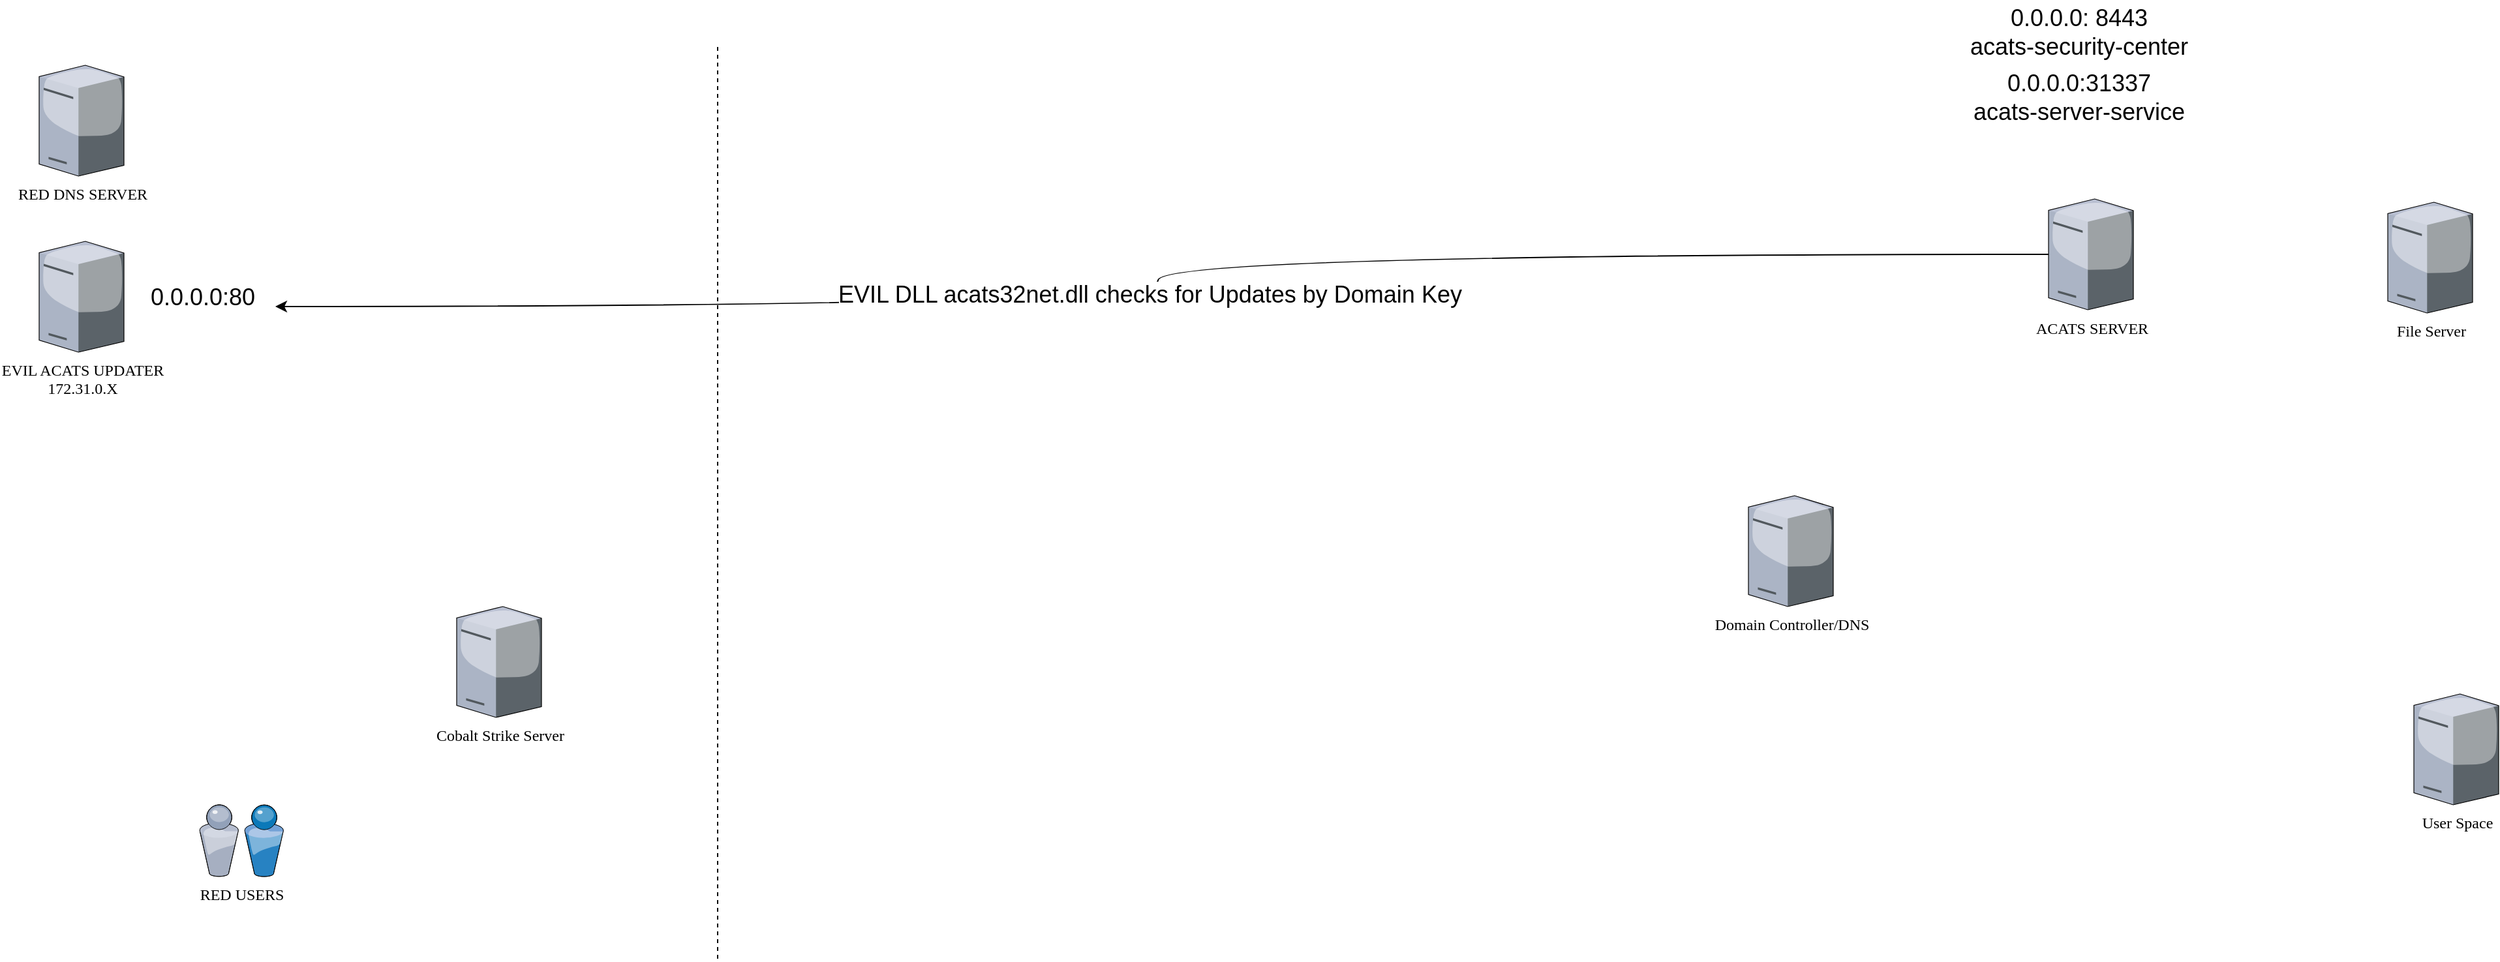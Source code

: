 <mxfile version="18.0.8" type="github">
  <diagram name="Page-1" id="822b0af5-4adb-64df-f703-e8dfc1f81529">
    <mxGraphModel dx="999" dy="973" grid="1" gridSize="10" guides="1" tooltips="1" connect="1" arrows="1" fold="1" page="1" pageScale="1" pageWidth="1100" pageHeight="850" background="none" math="0" shadow="0">
      <root>
        <mxCell id="0" />
        <mxCell id="1" parent="0" />
        <mxCell id="7d933b09d9755ecc-6" value="RED USERS" style="verticalLabelPosition=bottom;aspect=fixed;html=1;verticalAlign=top;strokeColor=none;shape=mxgraph.citrix.users;rounded=0;shadow=0;comic=0;fontFamily=Verdana;" parent="1" vertex="1">
          <mxGeometry x="202.75" y="652" width="64.5" height="55" as="geometry" />
        </mxCell>
        <mxCell id="7d933b09d9755ecc-9" value="EVIL ACATS UPDATER&lt;br&gt;172.31.0.X" style="verticalLabelPosition=bottom;aspect=fixed;html=1;verticalAlign=top;strokeColor=none;shape=mxgraph.citrix.tower_server;rounded=0;shadow=0;comic=0;fontFamily=Verdana;" parent="1" vertex="1">
          <mxGeometry x="80" y="220" width="65" height="85" as="geometry" />
        </mxCell>
        <mxCell id="7d933b09d9755ecc-34" value="Cobalt Strike Server&lt;br&gt;" style="verticalLabelPosition=bottom;aspect=fixed;html=1;verticalAlign=top;strokeColor=none;shape=mxgraph.citrix.tower_server;rounded=0;shadow=0;comic=0;fontFamily=Verdana;" parent="1" vertex="1">
          <mxGeometry x="400" y="500" width="65" height="85" as="geometry" />
        </mxCell>
        <mxCell id="7d933b09d9755ecc-38" value="File Server&lt;br&gt;" style="verticalLabelPosition=bottom;aspect=fixed;html=1;verticalAlign=top;strokeColor=none;shape=mxgraph.citrix.tower_server;rounded=0;shadow=0;comic=0;fontFamily=Verdana;" parent="1" vertex="1">
          <mxGeometry x="1880" y="190" width="65" height="85" as="geometry" />
        </mxCell>
        <mxCell id="PxHm3q9xVwT1R9bie0Qp-3" value="RED DNS SERVER" style="verticalLabelPosition=bottom;aspect=fixed;html=1;verticalAlign=top;strokeColor=none;shape=mxgraph.citrix.tower_server;rounded=0;shadow=0;comic=0;fontFamily=Verdana;" parent="1" vertex="1">
          <mxGeometry x="80" y="85" width="65" height="85" as="geometry" />
        </mxCell>
        <mxCell id="PxHm3q9xVwT1R9bie0Qp-8" value="Domain Controller/DNS" style="verticalLabelPosition=bottom;aspect=fixed;html=1;verticalAlign=top;strokeColor=none;shape=mxgraph.citrix.tower_server;rounded=0;shadow=0;comic=0;fontFamily=Verdana;" parent="1" vertex="1">
          <mxGeometry x="1390" y="415" width="65" height="85" as="geometry" />
        </mxCell>
        <mxCell id="PxHm3q9xVwT1R9bie0Qp-11" value="&lt;font style=&quot;font-size: 18px;&quot;&gt;0.0.0.0:80&lt;/font&gt;" style="text;html=1;align=center;verticalAlign=middle;resizable=0;points=[];autosize=1;strokeColor=none;fillColor=none;" parent="1" vertex="1">
          <mxGeometry x="155" y="252.5" width="100" height="20" as="geometry" />
        </mxCell>
        <mxCell id="PxHm3q9xVwT1R9bie0Qp-13" value="ACATS SERVER" style="verticalLabelPosition=bottom;aspect=fixed;html=1;verticalAlign=top;strokeColor=none;shape=mxgraph.citrix.tower_server;rounded=0;shadow=0;comic=0;fontFamily=Verdana;" parent="1" vertex="1">
          <mxGeometry x="1620" y="187.5" width="65" height="85" as="geometry" />
        </mxCell>
        <mxCell id="PxHm3q9xVwT1R9bie0Qp-14" value="EVIL DLL acats32net.dll checks for Updates by Domain Key" style="endArrow=classic;html=1;rounded=0;fontSize=18;entryX=1.06;entryY=0.875;entryDx=0;entryDy=0;entryPerimeter=0;edgeStyle=orthogonalEdgeStyle;curved=1;" parent="1" source="PxHm3q9xVwT1R9bie0Qp-13" target="PxHm3q9xVwT1R9bie0Qp-11" edge="1">
          <mxGeometry x="0.019" y="-7" width="50" height="50" relative="1" as="geometry">
            <mxPoint x="850" y="430" as="sourcePoint" />
            <mxPoint x="900" y="380" as="targetPoint" />
            <mxPoint as="offset" />
          </mxGeometry>
        </mxCell>
        <mxCell id="PxHm3q9xVwT1R9bie0Qp-15" value="0.0.0.0: 8443&lt;br&gt;acats-security-center" style="text;html=1;align=center;verticalAlign=middle;resizable=0;points=[];autosize=1;strokeColor=none;fillColor=none;fontSize=18;" parent="1" vertex="1">
          <mxGeometry x="1552.5" y="35" width="180" height="50" as="geometry" />
        </mxCell>
        <mxCell id="PxHm3q9xVwT1R9bie0Qp-16" value="0.0.0.0:31337&lt;br&gt;acats-server-service" style="text;html=1;align=center;verticalAlign=middle;resizable=0;points=[];autosize=1;strokeColor=none;fillColor=none;fontSize=18;" parent="1" vertex="1">
          <mxGeometry x="1552.5" y="85" width="180" height="50" as="geometry" />
        </mxCell>
        <mxCell id="RFylFYcMgzvB_SiACx0m-2" value="" style="endArrow=none;dashed=1;html=1;rounded=0;" edge="1" parent="1">
          <mxGeometry width="50" height="50" relative="1" as="geometry">
            <mxPoint x="600" y="770" as="sourcePoint" />
            <mxPoint x="600" y="70" as="targetPoint" />
          </mxGeometry>
        </mxCell>
        <mxCell id="RFylFYcMgzvB_SiACx0m-3" value="User Space" style="verticalLabelPosition=bottom;aspect=fixed;html=1;verticalAlign=top;strokeColor=none;shape=mxgraph.citrix.tower_server;rounded=0;shadow=0;comic=0;fontFamily=Verdana;" vertex="1" parent="1">
          <mxGeometry x="1900" y="567" width="65" height="85" as="geometry" />
        </mxCell>
      </root>
    </mxGraphModel>
  </diagram>
</mxfile>
